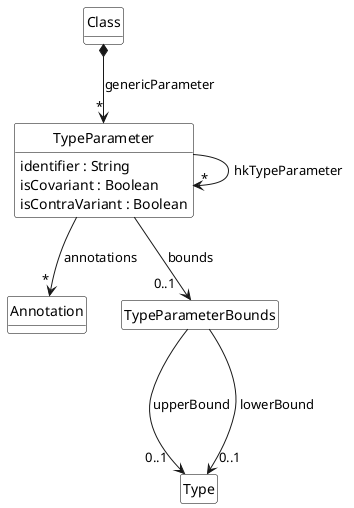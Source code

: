 @startuml TypeParameters 
class TypeParameter {
    identifier : String 
    isCovariant : Boolean 
    isContraVariant : Boolean 
}

class Annotation

Class *--> "*" TypeParameter : genericParameter 
TypeParameter --> "*" Annotation : annotations 
TypeParameter --> "0..1  " TypeParameterBounds : bounds 
TypeParameterBounds ---> "0..1  " Type : upperBound 
TypeParameterBounds ---> " 0..1" Type :  " lowerBound" 
TypeParameter ----> "*" TypeParameter : "hkTypeParameter"

hide class circle
hide class methods
hide Type members
hide Annotation members 
hide TypeParameterBounds members 

skinparam class {
    BackgroundColor White
    ArrowColor Black
    BorderColor Black
}
@enduml